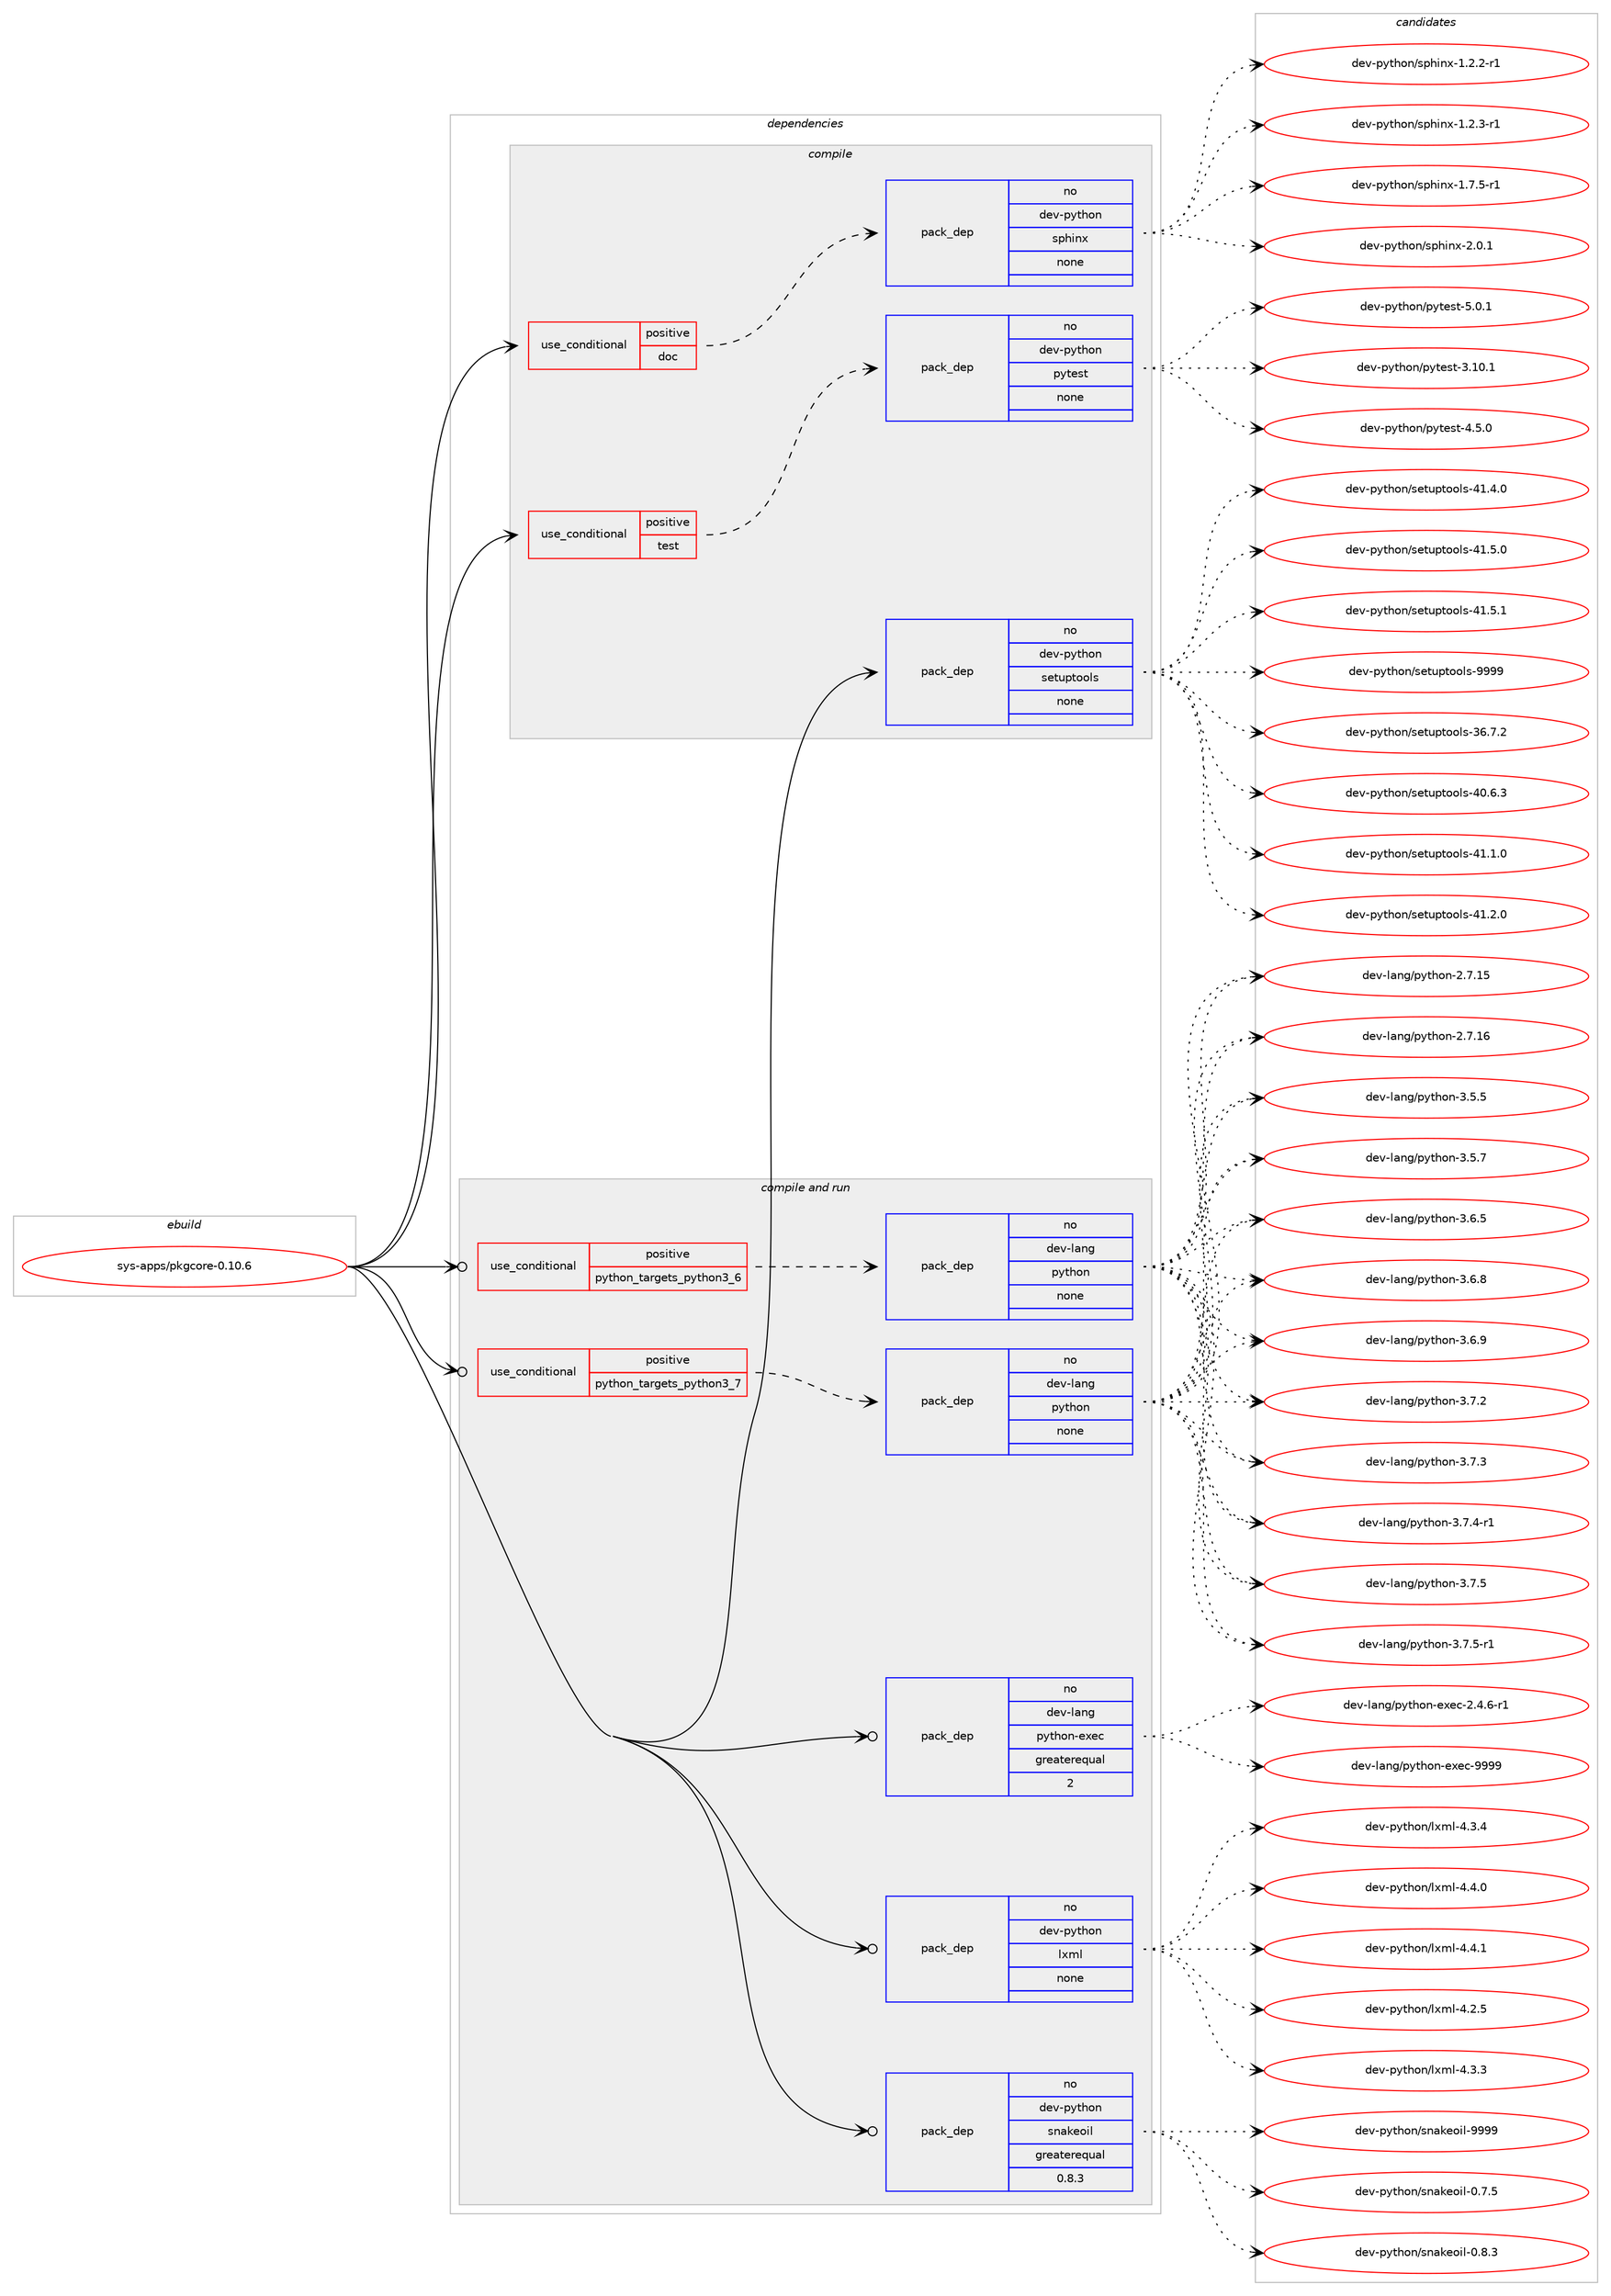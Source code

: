digraph prolog {

# *************
# Graph options
# *************

newrank=true;
concentrate=true;
compound=true;
graph [rankdir=LR,fontname=Helvetica,fontsize=10,ranksep=1.5];#, ranksep=2.5, nodesep=0.2];
edge  [arrowhead=vee];
node  [fontname=Helvetica,fontsize=10];

# **********
# The ebuild
# **********

subgraph cluster_leftcol {
color=gray;
rank=same;
label=<<i>ebuild</i>>;
id [label="sys-apps/pkgcore-0.10.6", color=red, width=4, href="../sys-apps/pkgcore-0.10.6.svg"];
}

# ****************
# The dependencies
# ****************

subgraph cluster_midcol {
color=gray;
label=<<i>dependencies</i>>;
subgraph cluster_compile {
fillcolor="#eeeeee";
style=filled;
label=<<i>compile</i>>;
subgraph cond211197 {
dependency876904 [label=<<TABLE BORDER="0" CELLBORDER="1" CELLSPACING="0" CELLPADDING="4"><TR><TD ROWSPAN="3" CELLPADDING="10">use_conditional</TD></TR><TR><TD>positive</TD></TR><TR><TD>doc</TD></TR></TABLE>>, shape=none, color=red];
subgraph pack650341 {
dependency876905 [label=<<TABLE BORDER="0" CELLBORDER="1" CELLSPACING="0" CELLPADDING="4" WIDTH="220"><TR><TD ROWSPAN="6" CELLPADDING="30">pack_dep</TD></TR><TR><TD WIDTH="110">no</TD></TR><TR><TD>dev-python</TD></TR><TR><TD>sphinx</TD></TR><TR><TD>none</TD></TR><TR><TD></TD></TR></TABLE>>, shape=none, color=blue];
}
dependency876904:e -> dependency876905:w [weight=20,style="dashed",arrowhead="vee"];
}
id:e -> dependency876904:w [weight=20,style="solid",arrowhead="vee"];
subgraph cond211198 {
dependency876906 [label=<<TABLE BORDER="0" CELLBORDER="1" CELLSPACING="0" CELLPADDING="4"><TR><TD ROWSPAN="3" CELLPADDING="10">use_conditional</TD></TR><TR><TD>positive</TD></TR><TR><TD>test</TD></TR></TABLE>>, shape=none, color=red];
subgraph pack650342 {
dependency876907 [label=<<TABLE BORDER="0" CELLBORDER="1" CELLSPACING="0" CELLPADDING="4" WIDTH="220"><TR><TD ROWSPAN="6" CELLPADDING="30">pack_dep</TD></TR><TR><TD WIDTH="110">no</TD></TR><TR><TD>dev-python</TD></TR><TR><TD>pytest</TD></TR><TR><TD>none</TD></TR><TR><TD></TD></TR></TABLE>>, shape=none, color=blue];
}
dependency876906:e -> dependency876907:w [weight=20,style="dashed",arrowhead="vee"];
}
id:e -> dependency876906:w [weight=20,style="solid",arrowhead="vee"];
subgraph pack650343 {
dependency876908 [label=<<TABLE BORDER="0" CELLBORDER="1" CELLSPACING="0" CELLPADDING="4" WIDTH="220"><TR><TD ROWSPAN="6" CELLPADDING="30">pack_dep</TD></TR><TR><TD WIDTH="110">no</TD></TR><TR><TD>dev-python</TD></TR><TR><TD>setuptools</TD></TR><TR><TD>none</TD></TR><TR><TD></TD></TR></TABLE>>, shape=none, color=blue];
}
id:e -> dependency876908:w [weight=20,style="solid",arrowhead="vee"];
}
subgraph cluster_compileandrun {
fillcolor="#eeeeee";
style=filled;
label=<<i>compile and run</i>>;
subgraph cond211199 {
dependency876909 [label=<<TABLE BORDER="0" CELLBORDER="1" CELLSPACING="0" CELLPADDING="4"><TR><TD ROWSPAN="3" CELLPADDING="10">use_conditional</TD></TR><TR><TD>positive</TD></TR><TR><TD>python_targets_python3_6</TD></TR></TABLE>>, shape=none, color=red];
subgraph pack650344 {
dependency876910 [label=<<TABLE BORDER="0" CELLBORDER="1" CELLSPACING="0" CELLPADDING="4" WIDTH="220"><TR><TD ROWSPAN="6" CELLPADDING="30">pack_dep</TD></TR><TR><TD WIDTH="110">no</TD></TR><TR><TD>dev-lang</TD></TR><TR><TD>python</TD></TR><TR><TD>none</TD></TR><TR><TD></TD></TR></TABLE>>, shape=none, color=blue];
}
dependency876909:e -> dependency876910:w [weight=20,style="dashed",arrowhead="vee"];
}
id:e -> dependency876909:w [weight=20,style="solid",arrowhead="odotvee"];
subgraph cond211200 {
dependency876911 [label=<<TABLE BORDER="0" CELLBORDER="1" CELLSPACING="0" CELLPADDING="4"><TR><TD ROWSPAN="3" CELLPADDING="10">use_conditional</TD></TR><TR><TD>positive</TD></TR><TR><TD>python_targets_python3_7</TD></TR></TABLE>>, shape=none, color=red];
subgraph pack650345 {
dependency876912 [label=<<TABLE BORDER="0" CELLBORDER="1" CELLSPACING="0" CELLPADDING="4" WIDTH="220"><TR><TD ROWSPAN="6" CELLPADDING="30">pack_dep</TD></TR><TR><TD WIDTH="110">no</TD></TR><TR><TD>dev-lang</TD></TR><TR><TD>python</TD></TR><TR><TD>none</TD></TR><TR><TD></TD></TR></TABLE>>, shape=none, color=blue];
}
dependency876911:e -> dependency876912:w [weight=20,style="dashed",arrowhead="vee"];
}
id:e -> dependency876911:w [weight=20,style="solid",arrowhead="odotvee"];
subgraph pack650346 {
dependency876913 [label=<<TABLE BORDER="0" CELLBORDER="1" CELLSPACING="0" CELLPADDING="4" WIDTH="220"><TR><TD ROWSPAN="6" CELLPADDING="30">pack_dep</TD></TR><TR><TD WIDTH="110">no</TD></TR><TR><TD>dev-lang</TD></TR><TR><TD>python-exec</TD></TR><TR><TD>greaterequal</TD></TR><TR><TD>2</TD></TR></TABLE>>, shape=none, color=blue];
}
id:e -> dependency876913:w [weight=20,style="solid",arrowhead="odotvee"];
subgraph pack650347 {
dependency876914 [label=<<TABLE BORDER="0" CELLBORDER="1" CELLSPACING="0" CELLPADDING="4" WIDTH="220"><TR><TD ROWSPAN="6" CELLPADDING="30">pack_dep</TD></TR><TR><TD WIDTH="110">no</TD></TR><TR><TD>dev-python</TD></TR><TR><TD>lxml</TD></TR><TR><TD>none</TD></TR><TR><TD></TD></TR></TABLE>>, shape=none, color=blue];
}
id:e -> dependency876914:w [weight=20,style="solid",arrowhead="odotvee"];
subgraph pack650348 {
dependency876915 [label=<<TABLE BORDER="0" CELLBORDER="1" CELLSPACING="0" CELLPADDING="4" WIDTH="220"><TR><TD ROWSPAN="6" CELLPADDING="30">pack_dep</TD></TR><TR><TD WIDTH="110">no</TD></TR><TR><TD>dev-python</TD></TR><TR><TD>snakeoil</TD></TR><TR><TD>greaterequal</TD></TR><TR><TD>0.8.3</TD></TR></TABLE>>, shape=none, color=blue];
}
id:e -> dependency876915:w [weight=20,style="solid",arrowhead="odotvee"];
}
subgraph cluster_run {
fillcolor="#eeeeee";
style=filled;
label=<<i>run</i>>;
}
}

# **************
# The candidates
# **************

subgraph cluster_choices {
rank=same;
color=gray;
label=<<i>candidates</i>>;

subgraph choice650341 {
color=black;
nodesep=1;
choice10010111845112121116104111110471151121041051101204549465046504511449 [label="dev-python/sphinx-1.2.2-r1", color=red, width=4,href="../dev-python/sphinx-1.2.2-r1.svg"];
choice10010111845112121116104111110471151121041051101204549465046514511449 [label="dev-python/sphinx-1.2.3-r1", color=red, width=4,href="../dev-python/sphinx-1.2.3-r1.svg"];
choice10010111845112121116104111110471151121041051101204549465546534511449 [label="dev-python/sphinx-1.7.5-r1", color=red, width=4,href="../dev-python/sphinx-1.7.5-r1.svg"];
choice1001011184511212111610411111047115112104105110120455046484649 [label="dev-python/sphinx-2.0.1", color=red, width=4,href="../dev-python/sphinx-2.0.1.svg"];
dependency876905:e -> choice10010111845112121116104111110471151121041051101204549465046504511449:w [style=dotted,weight="100"];
dependency876905:e -> choice10010111845112121116104111110471151121041051101204549465046514511449:w [style=dotted,weight="100"];
dependency876905:e -> choice10010111845112121116104111110471151121041051101204549465546534511449:w [style=dotted,weight="100"];
dependency876905:e -> choice1001011184511212111610411111047115112104105110120455046484649:w [style=dotted,weight="100"];
}
subgraph choice650342 {
color=black;
nodesep=1;
choice100101118451121211161041111104711212111610111511645514649484649 [label="dev-python/pytest-3.10.1", color=red, width=4,href="../dev-python/pytest-3.10.1.svg"];
choice1001011184511212111610411111047112121116101115116455246534648 [label="dev-python/pytest-4.5.0", color=red, width=4,href="../dev-python/pytest-4.5.0.svg"];
choice1001011184511212111610411111047112121116101115116455346484649 [label="dev-python/pytest-5.0.1", color=red, width=4,href="../dev-python/pytest-5.0.1.svg"];
dependency876907:e -> choice100101118451121211161041111104711212111610111511645514649484649:w [style=dotted,weight="100"];
dependency876907:e -> choice1001011184511212111610411111047112121116101115116455246534648:w [style=dotted,weight="100"];
dependency876907:e -> choice1001011184511212111610411111047112121116101115116455346484649:w [style=dotted,weight="100"];
}
subgraph choice650343 {
color=black;
nodesep=1;
choice100101118451121211161041111104711510111611711211611111110811545515446554650 [label="dev-python/setuptools-36.7.2", color=red, width=4,href="../dev-python/setuptools-36.7.2.svg"];
choice100101118451121211161041111104711510111611711211611111110811545524846544651 [label="dev-python/setuptools-40.6.3", color=red, width=4,href="../dev-python/setuptools-40.6.3.svg"];
choice100101118451121211161041111104711510111611711211611111110811545524946494648 [label="dev-python/setuptools-41.1.0", color=red, width=4,href="../dev-python/setuptools-41.1.0.svg"];
choice100101118451121211161041111104711510111611711211611111110811545524946504648 [label="dev-python/setuptools-41.2.0", color=red, width=4,href="../dev-python/setuptools-41.2.0.svg"];
choice100101118451121211161041111104711510111611711211611111110811545524946524648 [label="dev-python/setuptools-41.4.0", color=red, width=4,href="../dev-python/setuptools-41.4.0.svg"];
choice100101118451121211161041111104711510111611711211611111110811545524946534648 [label="dev-python/setuptools-41.5.0", color=red, width=4,href="../dev-python/setuptools-41.5.0.svg"];
choice100101118451121211161041111104711510111611711211611111110811545524946534649 [label="dev-python/setuptools-41.5.1", color=red, width=4,href="../dev-python/setuptools-41.5.1.svg"];
choice10010111845112121116104111110471151011161171121161111111081154557575757 [label="dev-python/setuptools-9999", color=red, width=4,href="../dev-python/setuptools-9999.svg"];
dependency876908:e -> choice100101118451121211161041111104711510111611711211611111110811545515446554650:w [style=dotted,weight="100"];
dependency876908:e -> choice100101118451121211161041111104711510111611711211611111110811545524846544651:w [style=dotted,weight="100"];
dependency876908:e -> choice100101118451121211161041111104711510111611711211611111110811545524946494648:w [style=dotted,weight="100"];
dependency876908:e -> choice100101118451121211161041111104711510111611711211611111110811545524946504648:w [style=dotted,weight="100"];
dependency876908:e -> choice100101118451121211161041111104711510111611711211611111110811545524946524648:w [style=dotted,weight="100"];
dependency876908:e -> choice100101118451121211161041111104711510111611711211611111110811545524946534648:w [style=dotted,weight="100"];
dependency876908:e -> choice100101118451121211161041111104711510111611711211611111110811545524946534649:w [style=dotted,weight="100"];
dependency876908:e -> choice10010111845112121116104111110471151011161171121161111111081154557575757:w [style=dotted,weight="100"];
}
subgraph choice650344 {
color=black;
nodesep=1;
choice10010111845108971101034711212111610411111045504655464953 [label="dev-lang/python-2.7.15", color=red, width=4,href="../dev-lang/python-2.7.15.svg"];
choice10010111845108971101034711212111610411111045504655464954 [label="dev-lang/python-2.7.16", color=red, width=4,href="../dev-lang/python-2.7.16.svg"];
choice100101118451089711010347112121116104111110455146534653 [label="dev-lang/python-3.5.5", color=red, width=4,href="../dev-lang/python-3.5.5.svg"];
choice100101118451089711010347112121116104111110455146534655 [label="dev-lang/python-3.5.7", color=red, width=4,href="../dev-lang/python-3.5.7.svg"];
choice100101118451089711010347112121116104111110455146544653 [label="dev-lang/python-3.6.5", color=red, width=4,href="../dev-lang/python-3.6.5.svg"];
choice100101118451089711010347112121116104111110455146544656 [label="dev-lang/python-3.6.8", color=red, width=4,href="../dev-lang/python-3.6.8.svg"];
choice100101118451089711010347112121116104111110455146544657 [label="dev-lang/python-3.6.9", color=red, width=4,href="../dev-lang/python-3.6.9.svg"];
choice100101118451089711010347112121116104111110455146554650 [label="dev-lang/python-3.7.2", color=red, width=4,href="../dev-lang/python-3.7.2.svg"];
choice100101118451089711010347112121116104111110455146554651 [label="dev-lang/python-3.7.3", color=red, width=4,href="../dev-lang/python-3.7.3.svg"];
choice1001011184510897110103471121211161041111104551465546524511449 [label="dev-lang/python-3.7.4-r1", color=red, width=4,href="../dev-lang/python-3.7.4-r1.svg"];
choice100101118451089711010347112121116104111110455146554653 [label="dev-lang/python-3.7.5", color=red, width=4,href="../dev-lang/python-3.7.5.svg"];
choice1001011184510897110103471121211161041111104551465546534511449 [label="dev-lang/python-3.7.5-r1", color=red, width=4,href="../dev-lang/python-3.7.5-r1.svg"];
dependency876910:e -> choice10010111845108971101034711212111610411111045504655464953:w [style=dotted,weight="100"];
dependency876910:e -> choice10010111845108971101034711212111610411111045504655464954:w [style=dotted,weight="100"];
dependency876910:e -> choice100101118451089711010347112121116104111110455146534653:w [style=dotted,weight="100"];
dependency876910:e -> choice100101118451089711010347112121116104111110455146534655:w [style=dotted,weight="100"];
dependency876910:e -> choice100101118451089711010347112121116104111110455146544653:w [style=dotted,weight="100"];
dependency876910:e -> choice100101118451089711010347112121116104111110455146544656:w [style=dotted,weight="100"];
dependency876910:e -> choice100101118451089711010347112121116104111110455146544657:w [style=dotted,weight="100"];
dependency876910:e -> choice100101118451089711010347112121116104111110455146554650:w [style=dotted,weight="100"];
dependency876910:e -> choice100101118451089711010347112121116104111110455146554651:w [style=dotted,weight="100"];
dependency876910:e -> choice1001011184510897110103471121211161041111104551465546524511449:w [style=dotted,weight="100"];
dependency876910:e -> choice100101118451089711010347112121116104111110455146554653:w [style=dotted,weight="100"];
dependency876910:e -> choice1001011184510897110103471121211161041111104551465546534511449:w [style=dotted,weight="100"];
}
subgraph choice650345 {
color=black;
nodesep=1;
choice10010111845108971101034711212111610411111045504655464953 [label="dev-lang/python-2.7.15", color=red, width=4,href="../dev-lang/python-2.7.15.svg"];
choice10010111845108971101034711212111610411111045504655464954 [label="dev-lang/python-2.7.16", color=red, width=4,href="../dev-lang/python-2.7.16.svg"];
choice100101118451089711010347112121116104111110455146534653 [label="dev-lang/python-3.5.5", color=red, width=4,href="../dev-lang/python-3.5.5.svg"];
choice100101118451089711010347112121116104111110455146534655 [label="dev-lang/python-3.5.7", color=red, width=4,href="../dev-lang/python-3.5.7.svg"];
choice100101118451089711010347112121116104111110455146544653 [label="dev-lang/python-3.6.5", color=red, width=4,href="../dev-lang/python-3.6.5.svg"];
choice100101118451089711010347112121116104111110455146544656 [label="dev-lang/python-3.6.8", color=red, width=4,href="../dev-lang/python-3.6.8.svg"];
choice100101118451089711010347112121116104111110455146544657 [label="dev-lang/python-3.6.9", color=red, width=4,href="../dev-lang/python-3.6.9.svg"];
choice100101118451089711010347112121116104111110455146554650 [label="dev-lang/python-3.7.2", color=red, width=4,href="../dev-lang/python-3.7.2.svg"];
choice100101118451089711010347112121116104111110455146554651 [label="dev-lang/python-3.7.3", color=red, width=4,href="../dev-lang/python-3.7.3.svg"];
choice1001011184510897110103471121211161041111104551465546524511449 [label="dev-lang/python-3.7.4-r1", color=red, width=4,href="../dev-lang/python-3.7.4-r1.svg"];
choice100101118451089711010347112121116104111110455146554653 [label="dev-lang/python-3.7.5", color=red, width=4,href="../dev-lang/python-3.7.5.svg"];
choice1001011184510897110103471121211161041111104551465546534511449 [label="dev-lang/python-3.7.5-r1", color=red, width=4,href="../dev-lang/python-3.7.5-r1.svg"];
dependency876912:e -> choice10010111845108971101034711212111610411111045504655464953:w [style=dotted,weight="100"];
dependency876912:e -> choice10010111845108971101034711212111610411111045504655464954:w [style=dotted,weight="100"];
dependency876912:e -> choice100101118451089711010347112121116104111110455146534653:w [style=dotted,weight="100"];
dependency876912:e -> choice100101118451089711010347112121116104111110455146534655:w [style=dotted,weight="100"];
dependency876912:e -> choice100101118451089711010347112121116104111110455146544653:w [style=dotted,weight="100"];
dependency876912:e -> choice100101118451089711010347112121116104111110455146544656:w [style=dotted,weight="100"];
dependency876912:e -> choice100101118451089711010347112121116104111110455146544657:w [style=dotted,weight="100"];
dependency876912:e -> choice100101118451089711010347112121116104111110455146554650:w [style=dotted,weight="100"];
dependency876912:e -> choice100101118451089711010347112121116104111110455146554651:w [style=dotted,weight="100"];
dependency876912:e -> choice1001011184510897110103471121211161041111104551465546524511449:w [style=dotted,weight="100"];
dependency876912:e -> choice100101118451089711010347112121116104111110455146554653:w [style=dotted,weight="100"];
dependency876912:e -> choice1001011184510897110103471121211161041111104551465546534511449:w [style=dotted,weight="100"];
}
subgraph choice650346 {
color=black;
nodesep=1;
choice10010111845108971101034711212111610411111045101120101994550465246544511449 [label="dev-lang/python-exec-2.4.6-r1", color=red, width=4,href="../dev-lang/python-exec-2.4.6-r1.svg"];
choice10010111845108971101034711212111610411111045101120101994557575757 [label="dev-lang/python-exec-9999", color=red, width=4,href="../dev-lang/python-exec-9999.svg"];
dependency876913:e -> choice10010111845108971101034711212111610411111045101120101994550465246544511449:w [style=dotted,weight="100"];
dependency876913:e -> choice10010111845108971101034711212111610411111045101120101994557575757:w [style=dotted,weight="100"];
}
subgraph choice650347 {
color=black;
nodesep=1;
choice1001011184511212111610411111047108120109108455246504653 [label="dev-python/lxml-4.2.5", color=red, width=4,href="../dev-python/lxml-4.2.5.svg"];
choice1001011184511212111610411111047108120109108455246514651 [label="dev-python/lxml-4.3.3", color=red, width=4,href="../dev-python/lxml-4.3.3.svg"];
choice1001011184511212111610411111047108120109108455246514652 [label="dev-python/lxml-4.3.4", color=red, width=4,href="../dev-python/lxml-4.3.4.svg"];
choice1001011184511212111610411111047108120109108455246524648 [label="dev-python/lxml-4.4.0", color=red, width=4,href="../dev-python/lxml-4.4.0.svg"];
choice1001011184511212111610411111047108120109108455246524649 [label="dev-python/lxml-4.4.1", color=red, width=4,href="../dev-python/lxml-4.4.1.svg"];
dependency876914:e -> choice1001011184511212111610411111047108120109108455246504653:w [style=dotted,weight="100"];
dependency876914:e -> choice1001011184511212111610411111047108120109108455246514651:w [style=dotted,weight="100"];
dependency876914:e -> choice1001011184511212111610411111047108120109108455246514652:w [style=dotted,weight="100"];
dependency876914:e -> choice1001011184511212111610411111047108120109108455246524648:w [style=dotted,weight="100"];
dependency876914:e -> choice1001011184511212111610411111047108120109108455246524649:w [style=dotted,weight="100"];
}
subgraph choice650348 {
color=black;
nodesep=1;
choice100101118451121211161041111104711511097107101111105108454846554653 [label="dev-python/snakeoil-0.7.5", color=red, width=4,href="../dev-python/snakeoil-0.7.5.svg"];
choice100101118451121211161041111104711511097107101111105108454846564651 [label="dev-python/snakeoil-0.8.3", color=red, width=4,href="../dev-python/snakeoil-0.8.3.svg"];
choice1001011184511212111610411111047115110971071011111051084557575757 [label="dev-python/snakeoil-9999", color=red, width=4,href="../dev-python/snakeoil-9999.svg"];
dependency876915:e -> choice100101118451121211161041111104711511097107101111105108454846554653:w [style=dotted,weight="100"];
dependency876915:e -> choice100101118451121211161041111104711511097107101111105108454846564651:w [style=dotted,weight="100"];
dependency876915:e -> choice1001011184511212111610411111047115110971071011111051084557575757:w [style=dotted,weight="100"];
}
}

}
